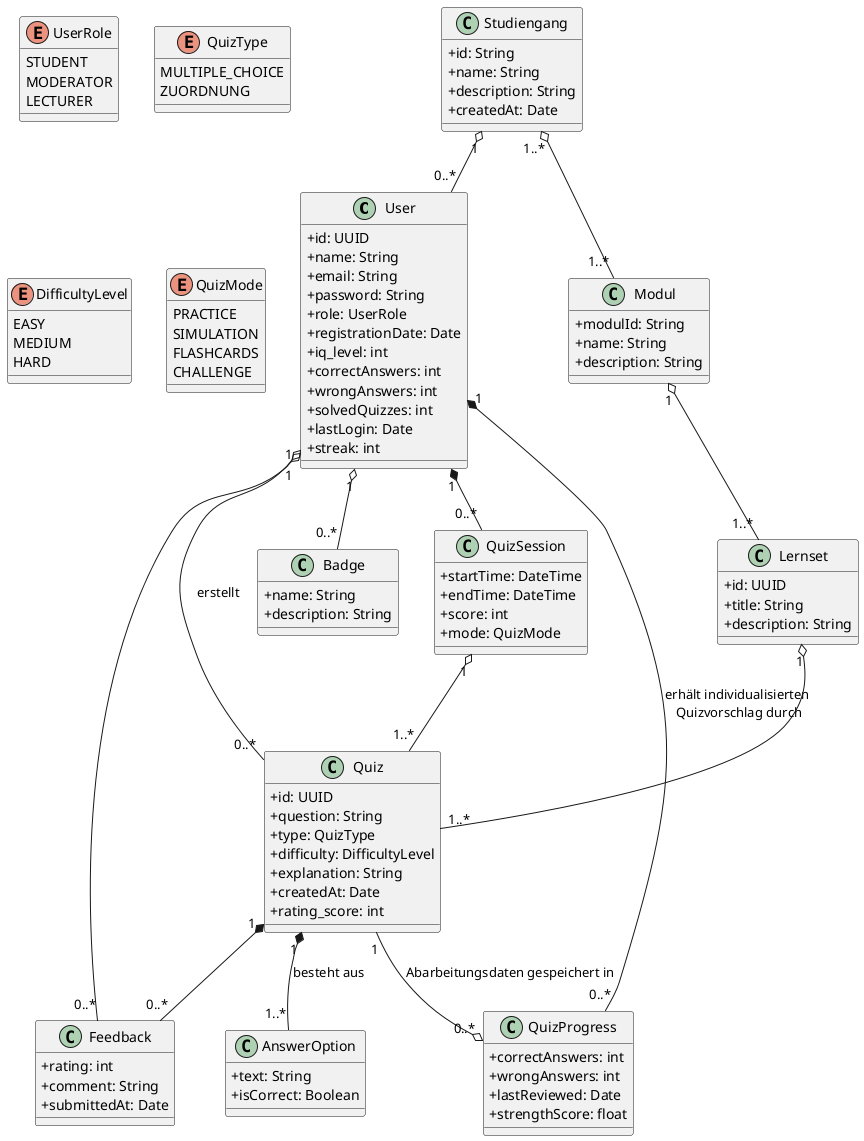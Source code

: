 @startuml
skinparam classAttributeIconSize 0

' ----------------------------
'      Entitäten / Klassen
' ----------------------------

class User {
  +id: UUID
  +name: String
  +email: String
  +password: String
  +role: UserRole
  +registrationDate: Date
  +iq_level: int
  +correctAnswers: int
  +wrongAnswers: int
  +solvedQuizzes: int 
  +lastLogin: Date
  'zusätzliche Speicherung der solvedQuizzes, 
  'da bei Referenz auf Quiz nach Löschen dieses Probleme entstehen
  +streak: int
}

enum UserRole {
  STUDENT
  MODERATOR
  LECTURER
}

class Modul {
  +modulId: String
  +name: String
  '+semester: String
  +description: String
}

class Lernset {
  +id: UUID
  +title: String
  +description: String
}

class Quiz {
  +id: UUID
  +question: String
  +type: QuizType
  +difficulty: DifficultyLevel
  +explanation: String
  +createdAt: Date
  +rating_score: int
}

enum QuizType {
  MULTIPLE_CHOICE
  'FREITEXT
  ZUORDNUNG
}

enum DifficultyLevel {
  EASY
  MEDIUM
  HARD
}

class AnswerOption {
  +text: String
  +isCorrect: Boolean
}

class QuizProgress {
  +correctAnswers: int
  +wrongAnswers: int
  +lastReviewed: Date
  +strengthScore: float
}

class Badge {
  +name: String
  +description: String
}

class QuizSession {
  +startTime: DateTime
  +endTime: DateTime
  +score: int
  +mode: QuizMode
}

enum QuizMode {
  PRACTICE
  SIMULATION
  FLASHCARDS
  CHALLENGE
}

class Feedback {
  +rating: int
  +comment: String
  +submittedAt: Date
}

class Studiengang {
  +id: String
  +name: String
  +description: String
  +createdAt: Date
}


' ----------------------------
'      Beziehungen
' ----------------------------
User "1" *-- "0..*" QuizProgress : erhält individualisierten\n Quizvorschlag durch
User "1" *-- "0..*" QuizSession
User "1" o-- "0..*" Feedback
User "1" o-- "0..*" Badge
User "1" o-- "0..*" Quiz : erstellt
Studiengang "1" o-- "0..*" User

'User "1" -- "0..*" StudyGroup : istMitglied
'StudyGroup "1" -- "0..*" QuizSession : gemeinsameQuizze

Modul "1" o-- "1..*" Lernset
Lernset "1" o-- "1..*" Quiz
Quiz "1" *-- "1..*" AnswerOption : besteht aus
Quiz "1" *-- "0..*" Feedback
Quiz "1" --o "0..*" QuizProgress : Abarbeitungsdaten gespeichert in
Studiengang "1..*" o-- "1..*" Modul
QuizSession "1" o-- "1..*" Quiz
@enduml
